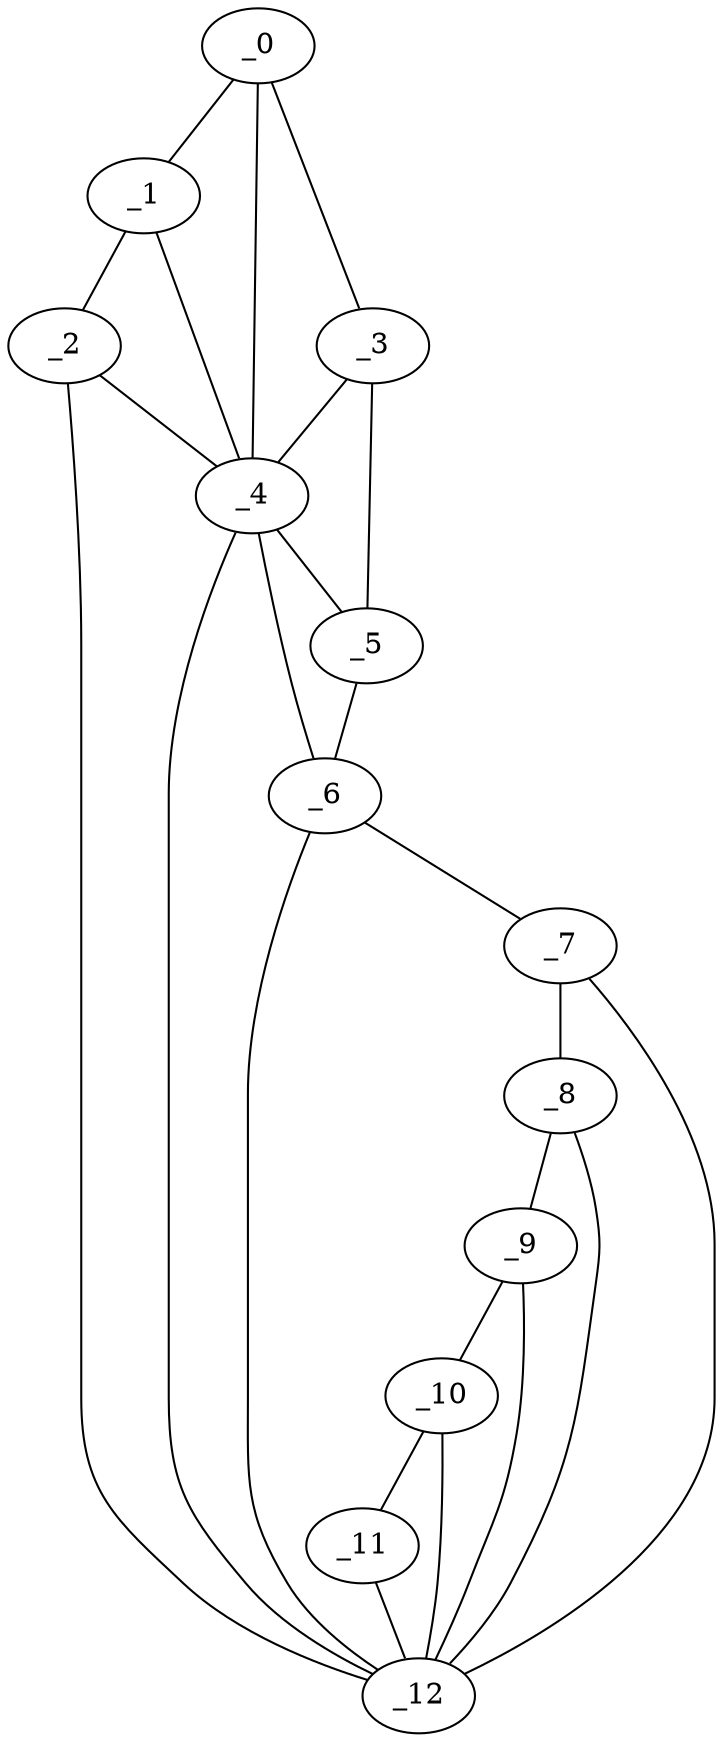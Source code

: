 graph "obj25__175.gxl" {
	_0	 [x=4,
		y=26];
	_1	 [x=4,
		y=32];
	_0 -- _1	 [valence=1];
	_3	 [x=14,
		y=16];
	_0 -- _3	 [valence=1];
	_4	 [x=15,
		y=31];
	_0 -- _4	 [valence=2];
	_2	 [x=13,
		y=34];
	_1 -- _2	 [valence=1];
	_1 -- _4	 [valence=2];
	_2 -- _4	 [valence=2];
	_12	 [x=125,
		y=33];
	_2 -- _12	 [valence=1];
	_3 -- _4	 [valence=1];
	_5	 [x=21,
		y=13];
	_3 -- _5	 [valence=1];
	_4 -- _5	 [valence=2];
	_6	 [x=102,
		y=11];
	_4 -- _6	 [valence=2];
	_4 -- _12	 [valence=2];
	_5 -- _6	 [valence=1];
	_7	 [x=106,
		y=12];
	_6 -- _7	 [valence=1];
	_6 -- _12	 [valence=2];
	_8	 [x=110,
		y=13];
	_7 -- _8	 [valence=1];
	_7 -- _12	 [valence=2];
	_9	 [x=113,
		y=14];
	_8 -- _9	 [valence=1];
	_8 -- _12	 [valence=2];
	_10	 [x=117,
		y=16];
	_9 -- _10	 [valence=1];
	_9 -- _12	 [valence=2];
	_11	 [x=125,
		y=22];
	_10 -- _11	 [valence=1];
	_10 -- _12	 [valence=1];
	_11 -- _12	 [valence=1];
}
